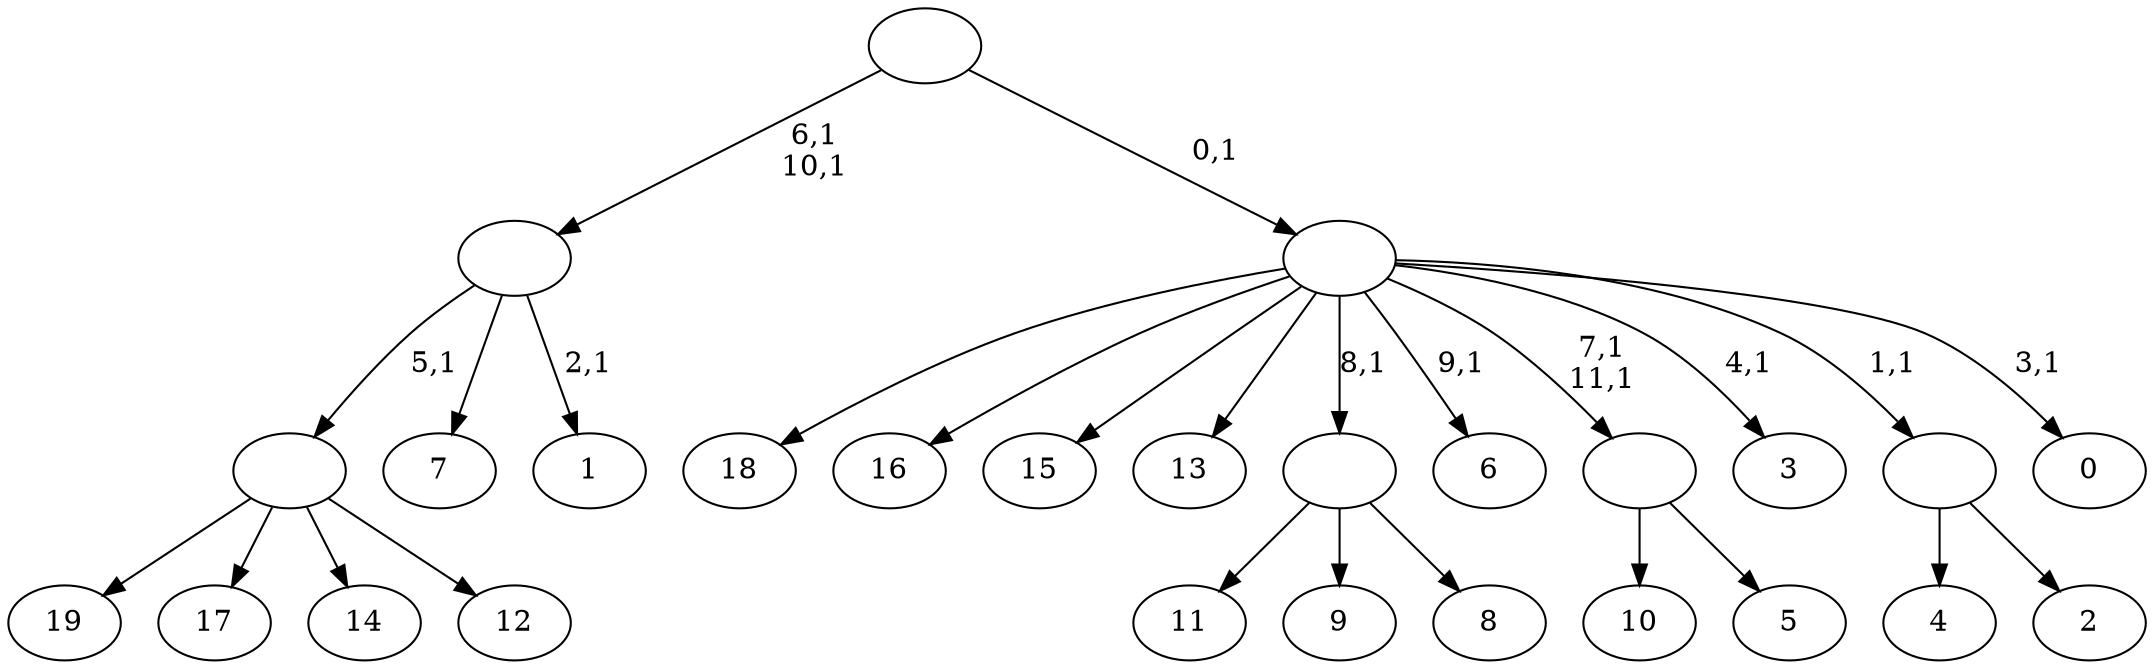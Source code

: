 digraph T {
	32 [label="19"]
	31 [label="18"]
	30 [label="17"]
	29 [label="16"]
	28 [label="15"]
	27 [label="14"]
	26 [label="13"]
	25 [label="12"]
	24 [label=""]
	23 [label="11"]
	22 [label="10"]
	21 [label="9"]
	20 [label="8"]
	19 [label=""]
	18 [label="7"]
	17 [label="6"]
	15 [label="5"]
	14 [label=""]
	12 [label="4"]
	11 [label="3"]
	9 [label="2"]
	8 [label=""]
	7 [label="1"]
	5 [label=""]
	3 [label="0"]
	1 [label=""]
	0 [label=""]
	24 -> 32 [label=""]
	24 -> 30 [label=""]
	24 -> 27 [label=""]
	24 -> 25 [label=""]
	19 -> 23 [label=""]
	19 -> 21 [label=""]
	19 -> 20 [label=""]
	14 -> 22 [label=""]
	14 -> 15 [label=""]
	8 -> 12 [label=""]
	8 -> 9 [label=""]
	5 -> 7 [label="2,1"]
	5 -> 24 [label="5,1"]
	5 -> 18 [label=""]
	1 -> 3 [label="3,1"]
	1 -> 11 [label="4,1"]
	1 -> 14 [label="7,1\n11,1"]
	1 -> 17 [label="9,1"]
	1 -> 31 [label=""]
	1 -> 29 [label=""]
	1 -> 28 [label=""]
	1 -> 26 [label=""]
	1 -> 19 [label="8,1"]
	1 -> 8 [label="1,1"]
	0 -> 5 [label="6,1\n10,1"]
	0 -> 1 [label="0,1"]
}
